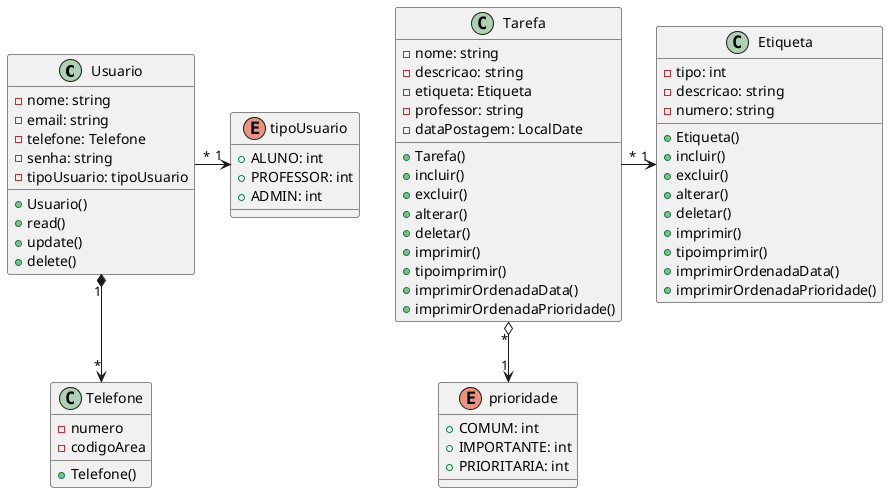 @startuml

class Usuario{
  -nome: string
  -email: string
  -telefone: Telefone
  -senha: string
  -tipoUsuario: tipoUsuario
  +Usuario()
  +read()
  +update()
  +delete()
}

class Telefone {
  -numero
  -codigoArea

  +Telefone()
}

enum tipoUsuario {
  +ALUNO: int
  +PROFESSOR: int
  +ADMIN: int
}

class Tarefa {
  -nome: string
  -descricao: string
  -etiqueta: Etiqueta
  -professor: string
  -dataPostagem: LocalDate
  +Tarefa()
  +incluir()
  +excluir()
  +alterar()
  +deletar()
  +imprimir()
  +tipoimprimir()
  +imprimirOrdenadaData()
  +imprimirOrdenadaPrioridade()
}

class Etiqueta{
  -tipo: int
  -descricao: string
  -numero: string
  +Etiqueta()
  +incluir()
  +excluir()
  +alterar()
  +deletar()
  +imprimir()
  +tipoimprimir()
  +imprimirOrdenadaData()
  +imprimirOrdenadaPrioridade()
}

enum prioridade {
  +COMUM: int
  +IMPORTANTE: int
  +PRIORITARIA: int
}

Usuario "*" -> "1" tipoUsuario
Usuario "1" *-down-> "*" Telefone

Tarefa "*" -> "1" Etiqueta
Tarefa "*" o-down-> "1" prioridade
@enduml
